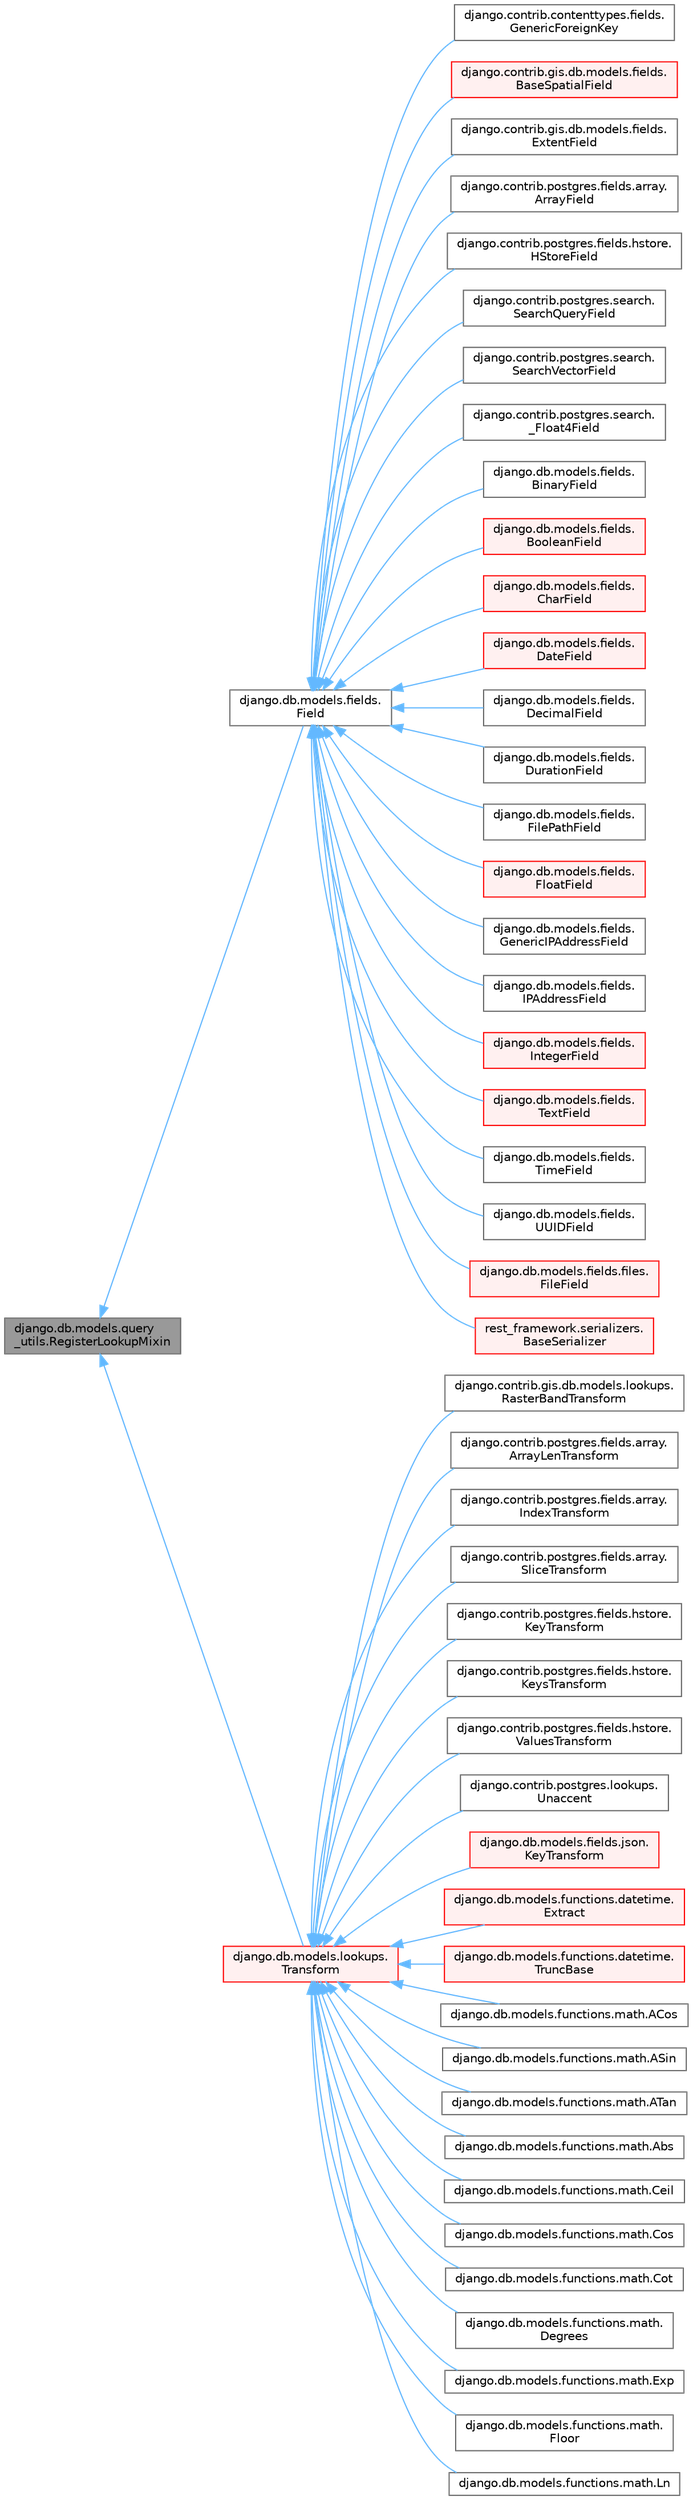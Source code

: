 digraph "django.db.models.query_utils.RegisterLookupMixin"
{
 // LATEX_PDF_SIZE
  bgcolor="transparent";
  edge [fontname=Helvetica,fontsize=10,labelfontname=Helvetica,labelfontsize=10];
  node [fontname=Helvetica,fontsize=10,shape=box,height=0.2,width=0.4];
  rankdir="LR";
  Node1 [id="Node000001",label="django.db.models.query\l_utils.RegisterLookupMixin",height=0.2,width=0.4,color="gray40", fillcolor="grey60", style="filled", fontcolor="black",tooltip=" "];
  Node1 -> Node2 [id="edge49_Node000001_Node000002",dir="back",color="steelblue1",style="solid",tooltip=" "];
  Node2 [id="Node000002",label="django.db.models.fields.\lField",height=0.2,width=0.4,color="gray40", fillcolor="white", style="filled",URL="$classdjango_1_1db_1_1models_1_1fields_1_1Field.html",tooltip=" "];
  Node2 -> Node3 [id="edge50_Node000002_Node000003",dir="back",color="steelblue1",style="solid",tooltip=" "];
  Node3 [id="Node000003",label="django.contrib.contenttypes.fields.\lGenericForeignKey",height=0.2,width=0.4,color="gray40", fillcolor="white", style="filled",URL="$classdjango_1_1contrib_1_1contenttypes_1_1fields_1_1GenericForeignKey.html",tooltip=" "];
  Node2 -> Node4 [id="edge51_Node000002_Node000004",dir="back",color="steelblue1",style="solid",tooltip=" "];
  Node4 [id="Node000004",label="django.contrib.gis.db.models.fields.\lBaseSpatialField",height=0.2,width=0.4,color="red", fillcolor="#FFF0F0", style="filled",URL="$classdjango_1_1contrib_1_1gis_1_1db_1_1models_1_1fields_1_1BaseSpatialField.html",tooltip=" "];
  Node2 -> Node14 [id="edge52_Node000002_Node000014",dir="back",color="steelblue1",style="solid",tooltip=" "];
  Node14 [id="Node000014",label="django.contrib.gis.db.models.fields.\lExtentField",height=0.2,width=0.4,color="gray40", fillcolor="white", style="filled",URL="$classdjango_1_1contrib_1_1gis_1_1db_1_1models_1_1fields_1_1ExtentField.html",tooltip=" "];
  Node2 -> Node15 [id="edge53_Node000002_Node000015",dir="back",color="steelblue1",style="solid",tooltip=" "];
  Node15 [id="Node000015",label="django.contrib.postgres.fields.array.\lArrayField",height=0.2,width=0.4,color="gray40", fillcolor="white", style="filled",URL="$classdjango_1_1contrib_1_1postgres_1_1fields_1_1array_1_1ArrayField.html",tooltip=" "];
  Node2 -> Node16 [id="edge54_Node000002_Node000016",dir="back",color="steelblue1",style="solid",tooltip=" "];
  Node16 [id="Node000016",label="django.contrib.postgres.fields.hstore.\lHStoreField",height=0.2,width=0.4,color="gray40", fillcolor="white", style="filled",URL="$classdjango_1_1contrib_1_1postgres_1_1fields_1_1hstore_1_1HStoreField.html",tooltip=" "];
  Node2 -> Node17 [id="edge55_Node000002_Node000017",dir="back",color="steelblue1",style="solid",tooltip=" "];
  Node17 [id="Node000017",label="django.contrib.postgres.search.\lSearchQueryField",height=0.2,width=0.4,color="gray40", fillcolor="white", style="filled",URL="$classdjango_1_1contrib_1_1postgres_1_1search_1_1SearchQueryField.html",tooltip=" "];
  Node2 -> Node18 [id="edge56_Node000002_Node000018",dir="back",color="steelblue1",style="solid",tooltip=" "];
  Node18 [id="Node000018",label="django.contrib.postgres.search.\lSearchVectorField",height=0.2,width=0.4,color="gray40", fillcolor="white", style="filled",URL="$classdjango_1_1contrib_1_1postgres_1_1search_1_1SearchVectorField.html",tooltip=" "];
  Node2 -> Node19 [id="edge57_Node000002_Node000019",dir="back",color="steelblue1",style="solid",tooltip=" "];
  Node19 [id="Node000019",label="django.contrib.postgres.search.\l_Float4Field",height=0.2,width=0.4,color="gray40", fillcolor="white", style="filled",URL="$classdjango_1_1contrib_1_1postgres_1_1search_1_1__Float4Field.html",tooltip=" "];
  Node2 -> Node20 [id="edge58_Node000002_Node000020",dir="back",color="steelblue1",style="solid",tooltip=" "];
  Node20 [id="Node000020",label="django.db.models.fields.\lBinaryField",height=0.2,width=0.4,color="gray40", fillcolor="white", style="filled",URL="$classdjango_1_1db_1_1models_1_1fields_1_1BinaryField.html",tooltip=" "];
  Node2 -> Node21 [id="edge59_Node000002_Node000021",dir="back",color="steelblue1",style="solid",tooltip=" "];
  Node21 [id="Node000021",label="django.db.models.fields.\lBooleanField",height=0.2,width=0.4,color="red", fillcolor="#FFF0F0", style="filled",URL="$classdjango_1_1db_1_1models_1_1fields_1_1BooleanField.html",tooltip=" "];
  Node2 -> Node23 [id="edge60_Node000002_Node000023",dir="back",color="steelblue1",style="solid",tooltip=" "];
  Node23 [id="Node000023",label="django.db.models.fields.\lCharField",height=0.2,width=0.4,color="red", fillcolor="#FFF0F0", style="filled",URL="$classdjango_1_1db_1_1models_1_1fields_1_1CharField.html",tooltip=" "];
  Node2 -> Node30 [id="edge61_Node000002_Node000030",dir="back",color="steelblue1",style="solid",tooltip=" "];
  Node30 [id="Node000030",label="django.db.models.fields.\lDateField",height=0.2,width=0.4,color="red", fillcolor="#FFF0F0", style="filled",URL="$classdjango_1_1db_1_1models_1_1fields_1_1DateField.html",tooltip=" "];
  Node2 -> Node32 [id="edge62_Node000002_Node000032",dir="back",color="steelblue1",style="solid",tooltip=" "];
  Node32 [id="Node000032",label="django.db.models.fields.\lDecimalField",height=0.2,width=0.4,color="gray40", fillcolor="white", style="filled",URL="$classdjango_1_1db_1_1models_1_1fields_1_1DecimalField.html",tooltip=" "];
  Node2 -> Node33 [id="edge63_Node000002_Node000033",dir="back",color="steelblue1",style="solid",tooltip=" "];
  Node33 [id="Node000033",label="django.db.models.fields.\lDurationField",height=0.2,width=0.4,color="gray40", fillcolor="white", style="filled",URL="$classdjango_1_1db_1_1models_1_1fields_1_1DurationField.html",tooltip=" "];
  Node2 -> Node34 [id="edge64_Node000002_Node000034",dir="back",color="steelblue1",style="solid",tooltip=" "];
  Node34 [id="Node000034",label="django.db.models.fields.\lFilePathField",height=0.2,width=0.4,color="gray40", fillcolor="white", style="filled",URL="$classdjango_1_1db_1_1models_1_1fields_1_1FilePathField.html",tooltip=" "];
  Node2 -> Node35 [id="edge65_Node000002_Node000035",dir="back",color="steelblue1",style="solid",tooltip=" "];
  Node35 [id="Node000035",label="django.db.models.fields.\lFloatField",height=0.2,width=0.4,color="red", fillcolor="#FFF0F0", style="filled",URL="$classdjango_1_1db_1_1models_1_1fields_1_1FloatField.html",tooltip=" "];
  Node2 -> Node38 [id="edge66_Node000002_Node000038",dir="back",color="steelblue1",style="solid",tooltip=" "];
  Node38 [id="Node000038",label="django.db.models.fields.\lGenericIPAddressField",height=0.2,width=0.4,color="gray40", fillcolor="white", style="filled",URL="$classdjango_1_1db_1_1models_1_1fields_1_1GenericIPAddressField.html",tooltip=" "];
  Node2 -> Node39 [id="edge67_Node000002_Node000039",dir="back",color="steelblue1",style="solid",tooltip=" "];
  Node39 [id="Node000039",label="django.db.models.fields.\lIPAddressField",height=0.2,width=0.4,color="gray40", fillcolor="white", style="filled",URL="$classdjango_1_1db_1_1models_1_1fields_1_1IPAddressField.html",tooltip=" "];
  Node2 -> Node40 [id="edge68_Node000002_Node000040",dir="back",color="steelblue1",style="solid",tooltip=" "];
  Node40 [id="Node000040",label="django.db.models.fields.\lIntegerField",height=0.2,width=0.4,color="red", fillcolor="#FFF0F0", style="filled",URL="$classdjango_1_1db_1_1models_1_1fields_1_1IntegerField.html",tooltip=" "];
  Node2 -> Node50 [id="edge69_Node000002_Node000050",dir="back",color="steelblue1",style="solid",tooltip=" "];
  Node50 [id="Node000050",label="django.db.models.fields.\lTextField",height=0.2,width=0.4,color="red", fillcolor="#FFF0F0", style="filled",URL="$classdjango_1_1db_1_1models_1_1fields_1_1TextField.html",tooltip=" "];
  Node2 -> Node52 [id="edge70_Node000002_Node000052",dir="back",color="steelblue1",style="solid",tooltip=" "];
  Node52 [id="Node000052",label="django.db.models.fields.\lTimeField",height=0.2,width=0.4,color="gray40", fillcolor="white", style="filled",URL="$classdjango_1_1db_1_1models_1_1fields_1_1TimeField.html",tooltip=" "];
  Node2 -> Node53 [id="edge71_Node000002_Node000053",dir="back",color="steelblue1",style="solid",tooltip=" "];
  Node53 [id="Node000053",label="django.db.models.fields.\lUUIDField",height=0.2,width=0.4,color="gray40", fillcolor="white", style="filled",URL="$classdjango_1_1db_1_1models_1_1fields_1_1UUIDField.html",tooltip=" "];
  Node2 -> Node54 [id="edge72_Node000002_Node000054",dir="back",color="steelblue1",style="solid",tooltip=" "];
  Node54 [id="Node000054",label="django.db.models.fields.files.\lFileField",height=0.2,width=0.4,color="red", fillcolor="#FFF0F0", style="filled",URL="$classdjango_1_1db_1_1models_1_1fields_1_1files_1_1FileField.html",tooltip=" "];
  Node2 -> Node56 [id="edge73_Node000002_Node000056",dir="back",color="steelblue1",style="solid",tooltip=" "];
  Node56 [id="Node000056",label="rest_framework.serializers.\lBaseSerializer",height=0.2,width=0.4,color="red", fillcolor="#FFF0F0", style="filled",URL="$classrest__framework_1_1serializers_1_1BaseSerializer.html",tooltip=" "];
  Node1 -> Node62 [id="edge74_Node000001_Node000062",dir="back",color="steelblue1",style="solid",tooltip=" "];
  Node62 [id="Node000062",label="django.db.models.lookups.\lTransform",height=0.2,width=0.4,color="red", fillcolor="#FFF0F0", style="filled",URL="$classdjango_1_1db_1_1models_1_1lookups_1_1Transform.html",tooltip=" "];
  Node62 -> Node63 [id="edge75_Node000062_Node000063",dir="back",color="steelblue1",style="solid",tooltip=" "];
  Node63 [id="Node000063",label="django.contrib.gis.db.models.lookups.\lRasterBandTransform",height=0.2,width=0.4,color="gray40", fillcolor="white", style="filled",URL="$classdjango_1_1contrib_1_1gis_1_1db_1_1models_1_1lookups_1_1RasterBandTransform.html",tooltip=" "];
  Node62 -> Node64 [id="edge76_Node000062_Node000064",dir="back",color="steelblue1",style="solid",tooltip=" "];
  Node64 [id="Node000064",label="django.contrib.postgres.fields.array.\lArrayLenTransform",height=0.2,width=0.4,color="gray40", fillcolor="white", style="filled",URL="$classdjango_1_1contrib_1_1postgres_1_1fields_1_1array_1_1ArrayLenTransform.html",tooltip=" "];
  Node62 -> Node65 [id="edge77_Node000062_Node000065",dir="back",color="steelblue1",style="solid",tooltip=" "];
  Node65 [id="Node000065",label="django.contrib.postgres.fields.array.\lIndexTransform",height=0.2,width=0.4,color="gray40", fillcolor="white", style="filled",URL="$classdjango_1_1contrib_1_1postgres_1_1fields_1_1array_1_1IndexTransform.html",tooltip=" "];
  Node62 -> Node66 [id="edge78_Node000062_Node000066",dir="back",color="steelblue1",style="solid",tooltip=" "];
  Node66 [id="Node000066",label="django.contrib.postgres.fields.array.\lSliceTransform",height=0.2,width=0.4,color="gray40", fillcolor="white", style="filled",URL="$classdjango_1_1contrib_1_1postgres_1_1fields_1_1array_1_1SliceTransform.html",tooltip=" "];
  Node62 -> Node67 [id="edge79_Node000062_Node000067",dir="back",color="steelblue1",style="solid",tooltip=" "];
  Node67 [id="Node000067",label="django.contrib.postgres.fields.hstore.\lKeyTransform",height=0.2,width=0.4,color="gray40", fillcolor="white", style="filled",URL="$classdjango_1_1contrib_1_1postgres_1_1fields_1_1hstore_1_1KeyTransform.html",tooltip=" "];
  Node62 -> Node68 [id="edge80_Node000062_Node000068",dir="back",color="steelblue1",style="solid",tooltip=" "];
  Node68 [id="Node000068",label="django.contrib.postgres.fields.hstore.\lKeysTransform",height=0.2,width=0.4,color="gray40", fillcolor="white", style="filled",URL="$classdjango_1_1contrib_1_1postgres_1_1fields_1_1hstore_1_1KeysTransform.html",tooltip=" "];
  Node62 -> Node69 [id="edge81_Node000062_Node000069",dir="back",color="steelblue1",style="solid",tooltip=" "];
  Node69 [id="Node000069",label="django.contrib.postgres.fields.hstore.\lValuesTransform",height=0.2,width=0.4,color="gray40", fillcolor="white", style="filled",URL="$classdjango_1_1contrib_1_1postgres_1_1fields_1_1hstore_1_1ValuesTransform.html",tooltip=" "];
  Node62 -> Node70 [id="edge82_Node000062_Node000070",dir="back",color="steelblue1",style="solid",tooltip=" "];
  Node70 [id="Node000070",label="django.contrib.postgres.lookups.\lUnaccent",height=0.2,width=0.4,color="gray40", fillcolor="white", style="filled",URL="$classdjango_1_1contrib_1_1postgres_1_1lookups_1_1Unaccent.html",tooltip=" "];
  Node62 -> Node71 [id="edge83_Node000062_Node000071",dir="back",color="steelblue1",style="solid",tooltip=" "];
  Node71 [id="Node000071",label="django.db.models.fields.json.\lKeyTransform",height=0.2,width=0.4,color="red", fillcolor="#FFF0F0", style="filled",URL="$classdjango_1_1db_1_1models_1_1fields_1_1json_1_1KeyTransform.html",tooltip=" "];
  Node62 -> Node73 [id="edge84_Node000062_Node000073",dir="back",color="steelblue1",style="solid",tooltip=" "];
  Node73 [id="Node000073",label="django.db.models.functions.datetime.\lExtract",height=0.2,width=0.4,color="red", fillcolor="#FFF0F0", style="filled",URL="$classdjango_1_1db_1_1models_1_1functions_1_1datetime_1_1Extract.html",tooltip=" "];
  Node62 -> Node85 [id="edge85_Node000062_Node000085",dir="back",color="steelblue1",style="solid",tooltip=" "];
  Node85 [id="Node000085",label="django.db.models.functions.datetime.\lTruncBase",height=0.2,width=0.4,color="red", fillcolor="#FFF0F0", style="filled",URL="$classdjango_1_1db_1_1models_1_1functions_1_1datetime_1_1TruncBase.html",tooltip=" "];
  Node62 -> Node97 [id="edge86_Node000062_Node000097",dir="back",color="steelblue1",style="solid",tooltip=" "];
  Node97 [id="Node000097",label="django.db.models.functions.math.ACos",height=0.2,width=0.4,color="gray40", fillcolor="white", style="filled",URL="$classdjango_1_1db_1_1models_1_1functions_1_1math_1_1ACos.html",tooltip=" "];
  Node62 -> Node98 [id="edge87_Node000062_Node000098",dir="back",color="steelblue1",style="solid",tooltip=" "];
  Node98 [id="Node000098",label="django.db.models.functions.math.ASin",height=0.2,width=0.4,color="gray40", fillcolor="white", style="filled",URL="$classdjango_1_1db_1_1models_1_1functions_1_1math_1_1ASin.html",tooltip=" "];
  Node62 -> Node99 [id="edge88_Node000062_Node000099",dir="back",color="steelblue1",style="solid",tooltip=" "];
  Node99 [id="Node000099",label="django.db.models.functions.math.ATan",height=0.2,width=0.4,color="gray40", fillcolor="white", style="filled",URL="$classdjango_1_1db_1_1models_1_1functions_1_1math_1_1ATan.html",tooltip=" "];
  Node62 -> Node100 [id="edge89_Node000062_Node000100",dir="back",color="steelblue1",style="solid",tooltip=" "];
  Node100 [id="Node000100",label="django.db.models.functions.math.Abs",height=0.2,width=0.4,color="gray40", fillcolor="white", style="filled",URL="$classdjango_1_1db_1_1models_1_1functions_1_1math_1_1Abs.html",tooltip=" "];
  Node62 -> Node101 [id="edge90_Node000062_Node000101",dir="back",color="steelblue1",style="solid",tooltip=" "];
  Node101 [id="Node000101",label="django.db.models.functions.math.Ceil",height=0.2,width=0.4,color="gray40", fillcolor="white", style="filled",URL="$classdjango_1_1db_1_1models_1_1functions_1_1math_1_1Ceil.html",tooltip=" "];
  Node62 -> Node102 [id="edge91_Node000062_Node000102",dir="back",color="steelblue1",style="solid",tooltip=" "];
  Node102 [id="Node000102",label="django.db.models.functions.math.Cos",height=0.2,width=0.4,color="gray40", fillcolor="white", style="filled",URL="$classdjango_1_1db_1_1models_1_1functions_1_1math_1_1Cos.html",tooltip=" "];
  Node62 -> Node103 [id="edge92_Node000062_Node000103",dir="back",color="steelblue1",style="solid",tooltip=" "];
  Node103 [id="Node000103",label="django.db.models.functions.math.Cot",height=0.2,width=0.4,color="gray40", fillcolor="white", style="filled",URL="$classdjango_1_1db_1_1models_1_1functions_1_1math_1_1Cot.html",tooltip=" "];
  Node62 -> Node104 [id="edge93_Node000062_Node000104",dir="back",color="steelblue1",style="solid",tooltip=" "];
  Node104 [id="Node000104",label="django.db.models.functions.math.\lDegrees",height=0.2,width=0.4,color="gray40", fillcolor="white", style="filled",URL="$classdjango_1_1db_1_1models_1_1functions_1_1math_1_1Degrees.html",tooltip=" "];
  Node62 -> Node105 [id="edge94_Node000062_Node000105",dir="back",color="steelblue1",style="solid",tooltip=" "];
  Node105 [id="Node000105",label="django.db.models.functions.math.Exp",height=0.2,width=0.4,color="gray40", fillcolor="white", style="filled",URL="$classdjango_1_1db_1_1models_1_1functions_1_1math_1_1Exp.html",tooltip=" "];
  Node62 -> Node106 [id="edge95_Node000062_Node000106",dir="back",color="steelblue1",style="solid",tooltip=" "];
  Node106 [id="Node000106",label="django.db.models.functions.math.\lFloor",height=0.2,width=0.4,color="gray40", fillcolor="white", style="filled",URL="$classdjango_1_1db_1_1models_1_1functions_1_1math_1_1Floor.html",tooltip=" "];
  Node62 -> Node107 [id="edge96_Node000062_Node000107",dir="back",color="steelblue1",style="solid",tooltip=" "];
  Node107 [id="Node000107",label="django.db.models.functions.math.Ln",height=0.2,width=0.4,color="gray40", fillcolor="white", style="filled",URL="$classdjango_1_1db_1_1models_1_1functions_1_1math_1_1Ln.html",tooltip=" "];
}
